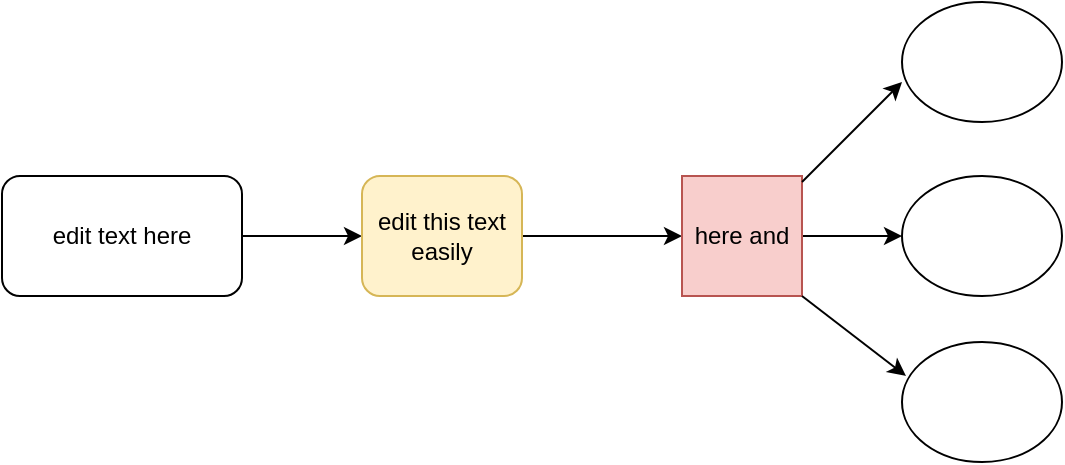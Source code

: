 <mxfile version="14.7.8" type="github">
  <diagram id="kgpKYQtTHZ0yAKxKKP6v" name="Page-1">
    <mxGraphModel dx="716" dy="460" grid="1" gridSize="10" guides="1" tooltips="1" connect="1" arrows="1" fold="1" page="1" pageScale="1" pageWidth="583" pageHeight="413" math="0" shadow="0">
      <root>
        <mxCell id="0" />
        <mxCell id="1" parent="0" />
        <mxCell id="ikVDPYkvy_KfhcE0olBv-12" style="edgeStyle=orthogonalEdgeStyle;rounded=0;orthogonalLoop=1;jettySize=auto;html=1;exitX=1;exitY=0.5;exitDx=0;exitDy=0;" edge="1" parent="1" source="ikVDPYkvy_KfhcE0olBv-8" target="ikVDPYkvy_KfhcE0olBv-10">
          <mxGeometry relative="1" as="geometry" />
        </mxCell>
        <mxCell id="ikVDPYkvy_KfhcE0olBv-8" value="edit text here" style="rounded=1;whiteSpace=wrap;html=1;" vertex="1" parent="1">
          <mxGeometry x="30" y="177" width="120" height="60" as="geometry" />
        </mxCell>
        <mxCell id="ikVDPYkvy_KfhcE0olBv-13" style="edgeStyle=orthogonalEdgeStyle;rounded=0;orthogonalLoop=1;jettySize=auto;html=1;exitX=1;exitY=0.5;exitDx=0;exitDy=0;" edge="1" parent="1" source="ikVDPYkvy_KfhcE0olBv-10">
          <mxGeometry relative="1" as="geometry">
            <mxPoint x="370" y="207" as="targetPoint" />
          </mxGeometry>
        </mxCell>
        <mxCell id="ikVDPYkvy_KfhcE0olBv-10" value="edit this text easily" style="rounded=1;whiteSpace=wrap;html=1;fillColor=#fff2cc;strokeColor=#d6b656;" vertex="1" parent="1">
          <mxGeometry x="210" y="177" width="80" height="60" as="geometry" />
        </mxCell>
        <mxCell id="ikVDPYkvy_KfhcE0olBv-14" value="" style="ellipse;whiteSpace=wrap;html=1;" vertex="1" parent="1">
          <mxGeometry x="480" y="90" width="80" height="60" as="geometry" />
        </mxCell>
        <mxCell id="ikVDPYkvy_KfhcE0olBv-15" value="" style="ellipse;whiteSpace=wrap;html=1;" vertex="1" parent="1">
          <mxGeometry x="480" y="177" width="80" height="60" as="geometry" />
        </mxCell>
        <mxCell id="ikVDPYkvy_KfhcE0olBv-16" value="" style="ellipse;whiteSpace=wrap;html=1;" vertex="1" parent="1">
          <mxGeometry x="480" y="260" width="80" height="60" as="geometry" />
        </mxCell>
        <mxCell id="ikVDPYkvy_KfhcE0olBv-20" style="edgeStyle=orthogonalEdgeStyle;rounded=0;orthogonalLoop=1;jettySize=auto;html=1;exitX=1;exitY=0.5;exitDx=0;exitDy=0;entryX=0;entryY=0.5;entryDx=0;entryDy=0;" edge="1" parent="1" source="ikVDPYkvy_KfhcE0olBv-17" target="ikVDPYkvy_KfhcE0olBv-15">
          <mxGeometry relative="1" as="geometry" />
        </mxCell>
        <mxCell id="ikVDPYkvy_KfhcE0olBv-17" value="here and " style="whiteSpace=wrap;html=1;aspect=fixed;fillColor=#f8cecc;strokeColor=#b85450;" vertex="1" parent="1">
          <mxGeometry x="370" y="177" width="60" height="60" as="geometry" />
        </mxCell>
        <mxCell id="ikVDPYkvy_KfhcE0olBv-18" value="" style="endArrow=classic;html=1;" edge="1" parent="1">
          <mxGeometry width="50" height="50" relative="1" as="geometry">
            <mxPoint x="430" y="180" as="sourcePoint" />
            <mxPoint x="480" y="130" as="targetPoint" />
          </mxGeometry>
        </mxCell>
        <mxCell id="ikVDPYkvy_KfhcE0olBv-23" value="" style="endArrow=classic;html=1;exitX=1;exitY=1;exitDx=0;exitDy=0;entryX=0.025;entryY=0.283;entryDx=0;entryDy=0;entryPerimeter=0;" edge="1" parent="1" source="ikVDPYkvy_KfhcE0olBv-17" target="ikVDPYkvy_KfhcE0olBv-16">
          <mxGeometry width="50" height="50" relative="1" as="geometry">
            <mxPoint x="440" y="287" as="sourcePoint" />
            <mxPoint x="490" y="237" as="targetPoint" />
          </mxGeometry>
        </mxCell>
      </root>
    </mxGraphModel>
  </diagram>
</mxfile>
